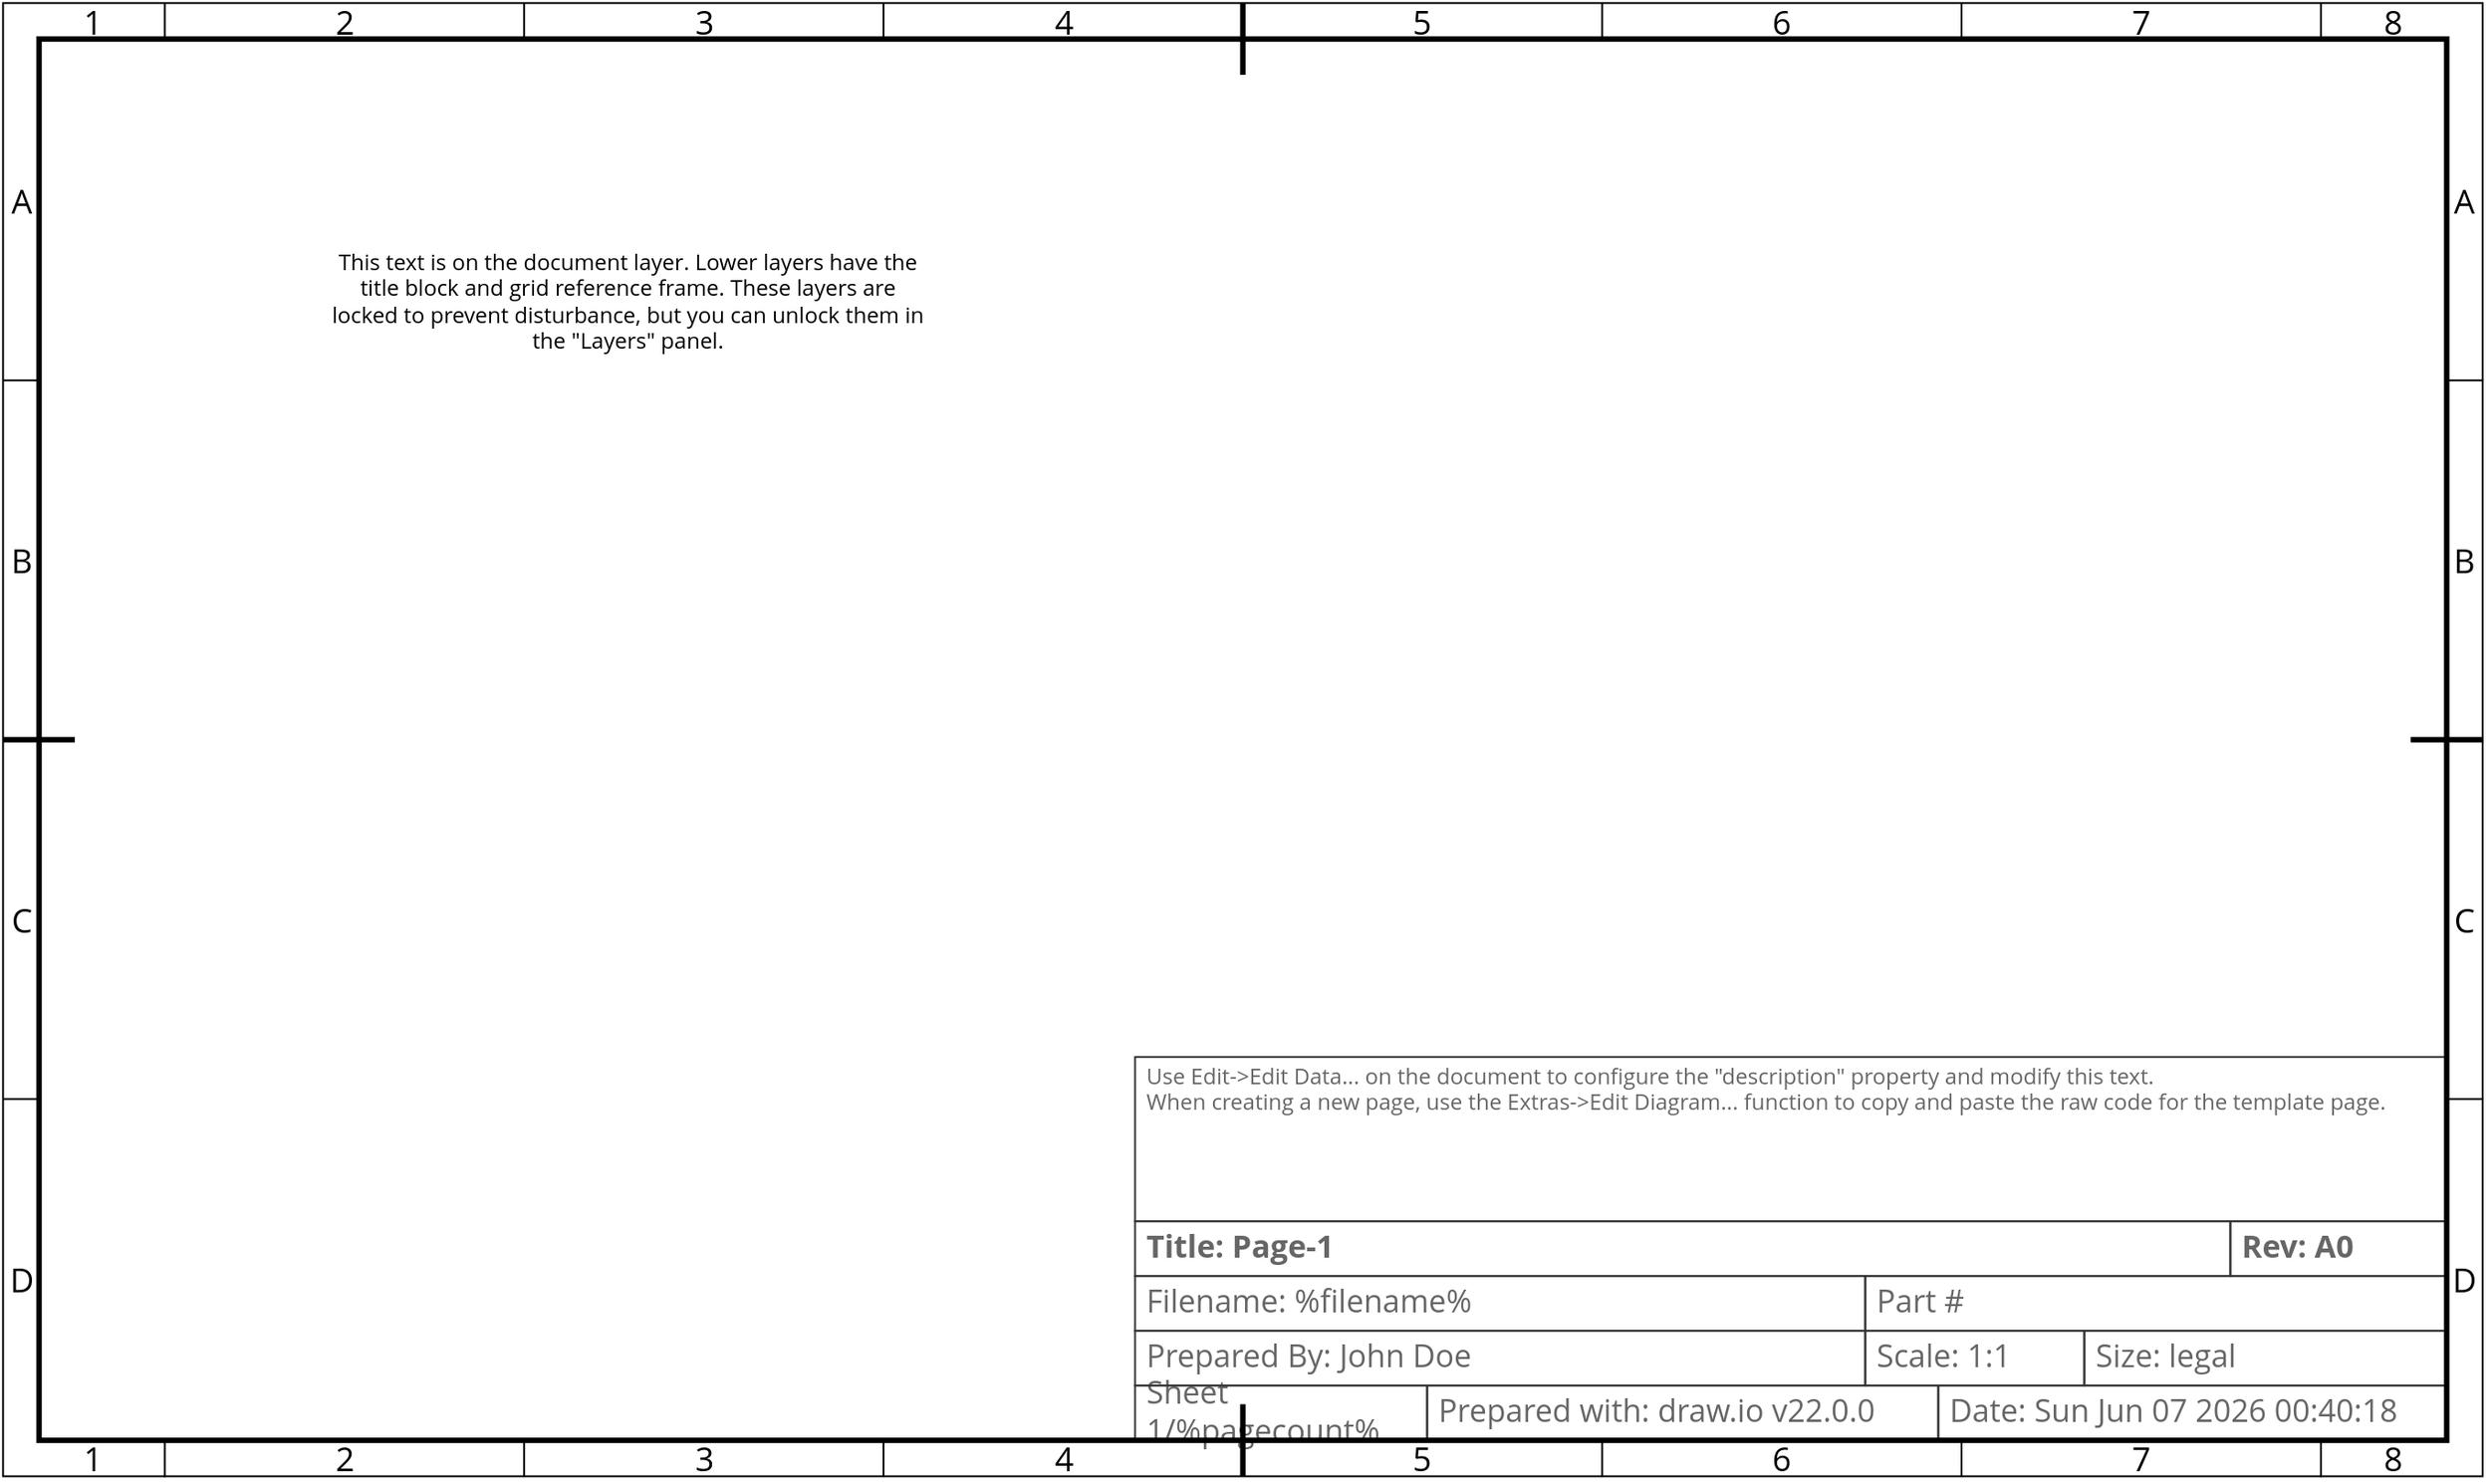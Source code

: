 <mxfile version="22.0.0" type="device">
  <diagram name="Page-1" id="fo18u6Ch1KVScq3Fo-Wy">
    <mxGraphModel dx="1898" dy="1139" grid="1" gridSize="10" guides="1" tooltips="1" connect="1" arrows="1" fold="1" page="1" pageScale="1" pageWidth="1400" pageHeight="850" math="0" shadow="0">
      <root>
        <object label="" description="Use Edit-&gt;Edit Data... on the document to configure the &quot;description&quot; property and modify this text.&#xa;When creating a new page, use the Extras-&gt;Edit Diagram... function to copy and paste the raw code for the template page." rev="A0" size="legal" scale="1:1" author="John Doe" part_num="" dwg_no="" serial_num="" extra_label="Part #" id="0">
          <mxCell />
        </object>
        <object label="Title Block" id="1">
          <mxCell style="locked=1;" parent="0" />
        </object>
        <mxCell id="BJZrzUYKFe9HMTDBOYGV-1" value="" style="rounded=0;whiteSpace=wrap;html=1;fillColor=none;movable=1;resizable=1;rotatable=1;deletable=1;editable=1;locked=0;connectable=1;" parent="1" vertex="1">
          <mxGeometry x="19.685" y="19.685" width="1358.265" height="807.085" as="geometry" />
        </mxCell>
        <mxCell id="BJZrzUYKFe9HMTDBOYGV-2" value="" style="rounded=0;whiteSpace=wrap;html=1;fillColor=none;strokeWidth=1;movable=1;resizable=1;rotatable=1;deletable=1;editable=1;locked=0;connectable=1;" parent="1" vertex="1">
          <mxGeometry x="39.37" y="39.37" width="1318.895" height="767.715" as="geometry" />
        </mxCell>
        <mxCell id="h7L3MlKvrl_dhOmhB3lf-10" value="Prepared with: draw.io v22.0.0" style="strokeWidth=1;shadow=0;dashed=0;align=center;html=1;shape=mxgraph.mockup.text.textBox;fontColor=#666666;align=left;fontSize=17;spacingLeft=4;spacingTop=-3;whiteSpace=wrap;strokeColor=#333333;mainText=;fillColor=none;fontFamily=Open Sans;movable=1;resizable=1;rotatable=1;deletable=1;editable=1;locked=0;connectable=1;" parent="1" vertex="1">
          <mxGeometry x="799.77" y="777.08" width="280" height="30" as="geometry" />
        </mxCell>
        <object label="&lt;div align=&quot;left&quot;&gt;Sheet&amp;nbsp; %pagenumber%/%pagecount%&lt;/div&gt;" placeholders="1" id="h7L3MlKvrl_dhOmhB3lf-12">
          <mxCell style="strokeWidth=1;shadow=0;dashed=0;align=left;html=1;shape=mxgraph.mockup.text.textBox;fontColor=#666666;align=left;fontSize=17;spacingLeft=4;spacingTop=-3;whiteSpace=wrap;strokeColor=#333333;mainText=;fillColor=none;fontFamily=Open Sans;movable=1;resizable=1;rotatable=1;deletable=1;editable=1;locked=0;connectable=1;" parent="1" vertex="1">
            <mxGeometry x="639.77" y="777.08" width="160" height="30" as="geometry" />
          </mxCell>
        </object>
        <object label="Date: &lt;font style=&quot;font-size: 17px;&quot;&gt;%date{ddd mmm dd yyyy HH:MM:ss}%&lt;/font&gt;" placeholders="1" id="h7L3MlKvrl_dhOmhB3lf-13">
          <mxCell style="strokeWidth=1;shadow=0;dashed=0;align=center;html=1;shape=mxgraph.mockup.text.textBox;fontColor=#666666;align=left;fontSize=17;spacingLeft=4;spacingTop=-3;whiteSpace=wrap;strokeColor=#333333;mainText=;fillColor=none;fontFamily=Open Sans;movable=1;resizable=1;rotatable=1;deletable=1;editable=1;locked=0;connectable=1;" parent="1" vertex="1">
            <mxGeometry x="1079.77" y="777.08" width="278.5" height="30" as="geometry" />
          </mxCell>
        </object>
        <object label="&lt;b&gt;Title: %page%&lt;/b&gt;" placeholders="1" id="h7L3MlKvrl_dhOmhB3lf-14">
          <mxCell style="strokeWidth=1;shadow=0;dashed=0;align=center;html=1;shape=mxgraph.mockup.text.textBox;fontColor=#666666;align=left;fontSize=17;spacingLeft=4;spacingTop=-3;whiteSpace=wrap;strokeColor=#333333;mainText=;fillColor=none;fontFamily=Open Sans;movable=1;resizable=1;rotatable=1;deletable=1;editable=1;locked=0;connectable=1;" parent="1" vertex="1">
            <mxGeometry x="639.77" y="687.08" width="600" height="30" as="geometry" />
          </mxCell>
        </object>
        <object label="Filename: %filename%" placeholders="1" id="h7L3MlKvrl_dhOmhB3lf-15">
          <mxCell style="strokeWidth=1;shadow=0;dashed=0;align=center;html=1;shape=mxgraph.mockup.text.textBox;fontColor=#666666;align=left;fontSize=17;spacingLeft=4;spacingTop=-3;whiteSpace=wrap;strokeColor=#333333;mainText=;fillColor=none;fontFamily=Open Sans;movable=1;resizable=1;rotatable=1;deletable=1;editable=1;locked=0;connectable=1;" parent="1" vertex="1">
            <mxGeometry x="639.77" y="717.08" width="400" height="30" as="geometry" />
          </mxCell>
        </object>
        <object label="&lt;div align=&quot;left&quot;&gt;%description%&lt;/div&gt;" placeholders="1" id="h7L3MlKvrl_dhOmhB3lf-16">
          <mxCell style="strokeWidth=1;shadow=0;dashed=0;html=1;shape=mxgraph.mockup.text.textBox;fontColor=#666666;align=left;verticalAlign=top;fontSize=12;spacingLeft=4;spacingTop=-3;whiteSpace=wrap;strokeColor=#333333;mainText=;fillColor=none;fontFamily=Open Sans;movable=1;resizable=1;rotatable=1;deletable=1;editable=1;locked=0;connectable=1;" parent="1" vertex="1">
            <mxGeometry x="639.77" y="597.08" width="718.5" height="90" as="geometry" />
          </mxCell>
        </object>
        <object label="&lt;b&gt;Rev: %rev%&lt;br&gt;&lt;/b&gt;" placeholders="1" id="EyKvBmyPNv_MzgSUc5b6-1">
          <mxCell style="strokeWidth=1;shadow=0;dashed=0;align=center;html=1;shape=mxgraph.mockup.text.textBox;fontColor=#666666;align=left;fontSize=17;spacingLeft=4;spacingTop=-3;whiteSpace=wrap;strokeColor=#333333;mainText=;fillColor=none;fontFamily=Open Sans;movable=1;resizable=1;rotatable=1;deletable=1;editable=1;locked=0;connectable=1;" parent="1" vertex="1">
            <mxGeometry x="1239.77" y="687.08" width="118.5" height="30" as="geometry" />
          </mxCell>
        </object>
        <object label="&lt;div align=&quot;left&quot;&gt;Size: %size%&lt;/div&gt;" placeholders="1" id="kxruepuoSyuf0zwoeRE9-5">
          <mxCell style="strokeWidth=1;shadow=0;dashed=0;align=left;html=1;shape=mxgraph.mockup.text.textBox;fontColor=#666666;align=left;fontSize=17;spacingLeft=4;spacingTop=-3;whiteSpace=wrap;strokeColor=#333333;mainText=;fillColor=none;fontFamily=Open Sans;movable=1;resizable=1;rotatable=1;deletable=1;editable=1;locked=0;connectable=1;" parent="1" vertex="1">
            <mxGeometry x="1159.77" y="747.08" width="198.5" height="30" as="geometry" />
          </mxCell>
        </object>
        <object label="&lt;div align=&quot;left&quot;&gt;Scale: %scale%&lt;/div&gt;" placeholders="1" id="kxruepuoSyuf0zwoeRE9-6">
          <mxCell style="strokeWidth=1;shadow=0;dashed=0;align=left;html=1;shape=mxgraph.mockup.text.textBox;fontColor=#666666;align=left;fontSize=17;spacingLeft=4;spacingTop=-3;whiteSpace=wrap;strokeColor=#333333;mainText=;fillColor=none;fontFamily=Open Sans;movable=1;resizable=1;rotatable=1;deletable=1;editable=1;locked=0;connectable=1;" parent="1" vertex="1">
            <mxGeometry x="1039.77" y="747.08" width="120" height="30" as="geometry" />
          </mxCell>
        </object>
        <object label="Prepared By: %author%" placeholders="1" id="kxruepuoSyuf0zwoeRE9-7">
          <mxCell style="strokeWidth=1;shadow=0;dashed=0;align=center;html=1;shape=mxgraph.mockup.text.textBox;fontColor=#666666;align=left;fontSize=17;spacingLeft=4;spacingTop=-3;whiteSpace=wrap;strokeColor=#333333;mainText=;fillColor=none;fontFamily=Open Sans;movable=1;resizable=1;rotatable=1;deletable=1;editable=1;locked=0;connectable=1;" parent="1" vertex="1">
            <mxGeometry x="639.77" y="747.08" width="400" height="30" as="geometry" />
          </mxCell>
        </object>
        <object label="%extra_label% %dwg_no%%part_num%%serial_num%" placeholders="1" id="kxruepuoSyuf0zwoeRE9-8">
          <mxCell style="strokeWidth=1;shadow=0;dashed=0;align=center;html=1;shape=mxgraph.mockup.text.textBox;fontColor=#666666;align=left;fontSize=17;spacingLeft=4;spacingTop=-3;whiteSpace=wrap;strokeColor=#333333;mainText=;fillColor=none;fontFamily=Open Sans;movable=1;resizable=1;rotatable=1;deletable=1;editable=1;locked=0;connectable=1;" parent="1" vertex="1">
            <mxGeometry x="1039.77" y="717.08" width="318.5" height="30" as="geometry" />
          </mxCell>
        </object>
        <mxCell id="BJZrzUYKFe9HMTDBOYGV-4" value="" style="endArrow=none;html=1;rounded=0;strokeWidth=3;targetPerimeterSpacing=0;movable=1;resizable=1;rotatable=1;deletable=1;editable=1;locked=0;connectable=1;" parent="1" edge="1">
          <mxGeometry width="50" height="50" relative="1" as="geometry">
            <mxPoint x="698.82" y="59" as="sourcePoint" />
            <mxPoint x="698.82" y="19.68" as="targetPoint" />
          </mxGeometry>
        </mxCell>
        <mxCell id="BJZrzUYKFe9HMTDBOYGV-11" value="" style="endArrow=none;html=1;rounded=0;strokeWidth=3;movable=1;resizable=1;rotatable=1;deletable=1;editable=1;locked=0;connectable=1;" parent="1" edge="1">
          <mxGeometry width="50" height="50" relative="1" as="geometry">
            <mxPoint x="19.88" y="423.23" as="sourcePoint" />
            <mxPoint x="59" y="423.23" as="targetPoint" />
          </mxGeometry>
        </mxCell>
        <mxCell id="BJZrzUYKFe9HMTDBOYGV-27" value="" style="endArrow=none;html=1;rounded=0;movable=1;resizable=1;rotatable=1;deletable=1;editable=1;locked=0;connectable=1;" parent="1" edge="1">
          <mxGeometry width="50" height="50" relative="1" as="geometry">
            <mxPoint x="895.67" y="39.68" as="sourcePoint" />
            <mxPoint x="895.67" y="19.68" as="targetPoint" />
          </mxGeometry>
        </mxCell>
        <mxCell id="BJZrzUYKFe9HMTDBOYGV-34" value="" style="endArrow=none;html=1;rounded=0;movable=1;resizable=1;rotatable=1;deletable=1;editable=1;locked=0;connectable=1;" parent="1" edge="1">
          <mxGeometry width="50" height="50" relative="1" as="geometry">
            <mxPoint x="1092.522" y="39.68" as="sourcePoint" />
            <mxPoint x="1092.522" y="19.68" as="targetPoint" />
          </mxGeometry>
        </mxCell>
        <mxCell id="BJZrzUYKFe9HMTDBOYGV-35" value="" style="endArrow=none;html=1;rounded=0;movable=1;resizable=1;rotatable=1;deletable=1;editable=1;locked=0;connectable=1;" parent="1" edge="1">
          <mxGeometry width="50" height="50" relative="1" as="geometry">
            <mxPoint x="501.965" y="39.68" as="sourcePoint" />
            <mxPoint x="501.965" y="19.68" as="targetPoint" />
          </mxGeometry>
        </mxCell>
        <mxCell id="BJZrzUYKFe9HMTDBOYGV-36" value="" style="endArrow=none;html=1;rounded=0;movable=1;resizable=1;rotatable=1;deletable=1;editable=1;locked=0;connectable=1;" parent="1" edge="1">
          <mxGeometry width="50" height="50" relative="1" as="geometry">
            <mxPoint x="305.117" y="39.68" as="sourcePoint" />
            <mxPoint x="305.117" y="19.68" as="targetPoint" />
          </mxGeometry>
        </mxCell>
        <mxCell id="BJZrzUYKFe9HMTDBOYGV-45" value="" style="endArrow=none;html=1;rounded=0;movable=1;resizable=1;rotatable=1;deletable=1;editable=1;locked=0;connectable=1;" parent="1" edge="1">
          <mxGeometry width="50" height="50" relative="1" as="geometry">
            <mxPoint x="19.69" y="226.38" as="sourcePoint" />
            <mxPoint x="39.74" y="226.38" as="targetPoint" />
          </mxGeometry>
        </mxCell>
        <mxCell id="BJZrzUYKFe9HMTDBOYGV-46" value="" style="endArrow=none;html=1;rounded=0;movable=1;resizable=1;rotatable=1;deletable=1;editable=1;locked=0;connectable=1;" parent="1" edge="1">
          <mxGeometry width="50" height="50" relative="1" as="geometry">
            <mxPoint x="19.683" y="620.083" as="sourcePoint" />
            <mxPoint x="39.733" y="620.083" as="targetPoint" />
          </mxGeometry>
        </mxCell>
        <mxCell id="BJZrzUYKFe9HMTDBOYGV-49" value="A" style="text;html=1;strokeColor=none;fillColor=none;align=center;verticalAlign=middle;whiteSpace=wrap;rounded=0;fontFamily=Open Sans;fontSize=18;movable=1;resizable=1;rotatable=1;deletable=1;editable=1;locked=0;connectable=1;" parent="1" vertex="1">
          <mxGeometry x="19.87" y="118.11" width="19.685" height="19.685" as="geometry" />
        </mxCell>
        <mxCell id="BJZrzUYKFe9HMTDBOYGV-52" value="B" style="text;html=1;strokeColor=none;fillColor=none;align=center;verticalAlign=middle;whiteSpace=wrap;rounded=0;fontFamily=Open Sans;fontSize=18;movable=1;resizable=1;rotatable=1;deletable=1;editable=1;locked=0;connectable=1;" parent="1" vertex="1">
          <mxGeometry x="19.862" y="314.963" width="19.685" height="19.685" as="geometry" />
        </mxCell>
        <mxCell id="BJZrzUYKFe9HMTDBOYGV-53" value="C" style="text;html=1;strokeColor=none;fillColor=none;align=center;verticalAlign=middle;whiteSpace=wrap;rounded=0;fontFamily=Open Sans;fontSize=18;movable=1;resizable=1;rotatable=1;deletable=1;editable=1;locked=0;connectable=1;" parent="1" vertex="1">
          <mxGeometry x="19.855" y="511.815" width="19.685" height="19.685" as="geometry" />
        </mxCell>
        <mxCell id="BJZrzUYKFe9HMTDBOYGV-54" value="D" style="text;html=1;strokeColor=none;fillColor=none;align=center;verticalAlign=middle;whiteSpace=wrap;rounded=0;fontFamily=Open Sans;fontSize=18;movable=1;resizable=1;rotatable=1;deletable=1;editable=1;locked=0;connectable=1;" parent="1" vertex="1">
          <mxGeometry x="19.858" y="708.66" width="19.685" height="19.685" as="geometry" />
        </mxCell>
        <mxCell id="BJZrzUYKFe9HMTDBOYGV-59" value="2" style="text;html=1;strokeColor=none;fillColor=none;align=center;verticalAlign=middle;whiteSpace=wrap;rounded=0;fontFamily=Open Sans;fontSize=18;movable=1;resizable=1;rotatable=1;deletable=1;editable=1;locked=0;connectable=1;" parent="1" vertex="1">
          <mxGeometry x="196.853" y="19.843" width="19.685" height="19.685" as="geometry" />
        </mxCell>
        <mxCell id="BJZrzUYKFe9HMTDBOYGV-60" value="3" style="text;html=1;strokeColor=none;fillColor=none;align=center;verticalAlign=middle;whiteSpace=wrap;rounded=0;fontFamily=Open Sans;fontSize=18;movable=1;resizable=1;rotatable=1;deletable=1;editable=1;locked=0;connectable=1;" parent="1" vertex="1">
          <mxGeometry x="393.705" y="19.845" width="19.685" height="19.685" as="geometry" />
        </mxCell>
        <mxCell id="BJZrzUYKFe9HMTDBOYGV-61" value="4" style="text;html=1;strokeColor=none;fillColor=none;align=center;verticalAlign=middle;whiteSpace=wrap;rounded=0;fontFamily=Open Sans;fontSize=18;movable=1;resizable=1;rotatable=1;deletable=1;editable=1;locked=0;connectable=1;" parent="1" vertex="1">
          <mxGeometry x="590.548" y="19.838" width="19.685" height="19.685" as="geometry" />
        </mxCell>
        <mxCell id="BJZrzUYKFe9HMTDBOYGV-62" value="5" style="text;html=1;strokeColor=none;fillColor=none;align=center;verticalAlign=middle;whiteSpace=wrap;rounded=0;fontFamily=Open Sans;fontSize=18;movable=1;resizable=1;rotatable=1;deletable=1;editable=1;locked=0;connectable=1;" parent="1" vertex="1">
          <mxGeometry x="787.4" y="19.84" width="19.685" height="19.685" as="geometry" />
        </mxCell>
        <mxCell id="BJZrzUYKFe9HMTDBOYGV-63" value="6" style="text;html=1;strokeColor=none;fillColor=none;align=center;verticalAlign=middle;whiteSpace=wrap;rounded=0;fontFamily=Open Sans;fontSize=18;movable=1;resizable=1;rotatable=1;deletable=1;editable=1;locked=0;connectable=1;" parent="1" vertex="1">
          <mxGeometry x="984.252" y="19.833" width="19.685" height="19.685" as="geometry" />
        </mxCell>
        <mxCell id="BJZrzUYKFe9HMTDBOYGV-64" value="7" style="text;html=1;strokeColor=none;fillColor=none;align=center;verticalAlign=middle;whiteSpace=wrap;rounded=0;fontFamily=Open Sans;fontSize=18;movable=1;resizable=1;rotatable=1;deletable=1;editable=1;locked=0;connectable=1;" parent="1" vertex="1">
          <mxGeometry x="1181.095" y="19.835" width="19.685" height="19.685" as="geometry" />
        </mxCell>
        <mxCell id="aNNS-lFJjclhAKfUbxhU-13" value="" style="endArrow=none;html=1;rounded=0;strokeWidth=3;movable=1;resizable=1;rotatable=1;deletable=1;editable=1;locked=0;connectable=1;" parent="1" edge="1">
          <mxGeometry width="50" height="50" relative="1" as="geometry">
            <mxPoint x="1338.58" y="423.23" as="sourcePoint" />
            <mxPoint x="1378.258" y="423.23" as="targetPoint" />
          </mxGeometry>
        </mxCell>
        <mxCell id="aNNS-lFJjclhAKfUbxhU-14" value="" style="endArrow=none;html=1;rounded=0;movable=1;resizable=1;rotatable=1;deletable=1;editable=1;locked=0;connectable=1;" parent="1" edge="1">
          <mxGeometry width="50" height="50" relative="1" as="geometry">
            <mxPoint x="1358.389" y="226.379" as="sourcePoint" />
            <mxPoint x="1378.438" y="226.379" as="targetPoint" />
          </mxGeometry>
        </mxCell>
        <mxCell id="aNNS-lFJjclhAKfUbxhU-15" value="" style="endArrow=none;html=1;rounded=0;movable=1;resizable=1;rotatable=1;deletable=1;editable=1;locked=0;connectable=1;" parent="1" edge="1">
          <mxGeometry width="50" height="50" relative="1" as="geometry">
            <mxPoint x="1358.381" y="620.081" as="sourcePoint" />
            <mxPoint x="1378.431" y="620.081" as="targetPoint" />
          </mxGeometry>
        </mxCell>
        <mxCell id="aNNS-lFJjclhAKfUbxhU-16" value="A" style="text;html=1;strokeColor=none;fillColor=none;align=center;verticalAlign=middle;whiteSpace=wrap;rounded=0;fontFamily=Open Sans;fontSize=18;movable=1;resizable=1;rotatable=1;deletable=1;editable=1;locked=0;connectable=1;" parent="1" vertex="1">
          <mxGeometry x="1358.313" y="118.11" width="19.685" height="19.685" as="geometry" />
        </mxCell>
        <mxCell id="aNNS-lFJjclhAKfUbxhU-17" value="B" style="text;html=1;strokeColor=none;fillColor=none;align=center;verticalAlign=middle;whiteSpace=wrap;rounded=0;fontFamily=Open Sans;fontSize=18;movable=1;resizable=1;rotatable=1;deletable=1;editable=1;locked=0;connectable=1;" parent="1" vertex="1">
          <mxGeometry x="1358.313" y="314.96" width="19.685" height="19.685" as="geometry" />
        </mxCell>
        <mxCell id="aNNS-lFJjclhAKfUbxhU-18" value="C" style="text;html=1;strokeColor=none;fillColor=none;align=center;verticalAlign=middle;whiteSpace=wrap;rounded=0;fontFamily=Open Sans;fontSize=18;movable=1;resizable=1;rotatable=1;deletable=1;editable=1;locked=0;connectable=1;" parent="1" vertex="1">
          <mxGeometry x="1358.313" y="511.81" width="19.685" height="19.685" as="geometry" />
        </mxCell>
        <mxCell id="aNNS-lFJjclhAKfUbxhU-19" value="D" style="text;html=1;strokeColor=none;fillColor=none;align=center;verticalAlign=middle;whiteSpace=wrap;rounded=0;fontFamily=Open Sans;fontSize=18;movable=1;resizable=1;rotatable=1;deletable=1;editable=1;locked=0;connectable=1;" parent="1" vertex="1">
          <mxGeometry x="1358.313" y="708.66" width="19.685" height="19.685" as="geometry" />
        </mxCell>
        <mxCell id="aq01dsY-MwGIsHQoAV8A-10" value="" style="endArrow=none;html=1;rounded=0;movable=1;resizable=1;rotatable=1;deletable=1;editable=1;locked=0;connectable=1;" edge="1" parent="1">
          <mxGeometry width="50" height="50" relative="1" as="geometry">
            <mxPoint x="108.264" y="39.847" as="sourcePoint" />
            <mxPoint x="108.264" y="19.847" as="targetPoint" />
          </mxGeometry>
        </mxCell>
        <mxCell id="aq01dsY-MwGIsHQoAV8A-11" value="1" style="text;html=1;strokeColor=none;fillColor=none;align=center;verticalAlign=middle;whiteSpace=wrap;rounded=0;fontFamily=Open Sans;fontSize=18;movable=1;resizable=1;rotatable=1;deletable=1;editable=1;locked=0;connectable=1;" vertex="1" parent="1">
          <mxGeometry x="59.06" y="19.85" width="19.685" height="19.685" as="geometry" />
        </mxCell>
        <mxCell id="aq01dsY-MwGIsHQoAV8A-14" value="" style="endArrow=none;html=1;rounded=0;movable=1;resizable=1;rotatable=1;deletable=1;editable=1;locked=0;connectable=1;" edge="1" parent="1">
          <mxGeometry width="50" height="50" relative="1" as="geometry">
            <mxPoint x="1289.371" y="39.849" as="sourcePoint" />
            <mxPoint x="1289.371" y="19.848" as="targetPoint" />
          </mxGeometry>
        </mxCell>
        <mxCell id="aq01dsY-MwGIsHQoAV8A-15" value="8" style="text;html=1;strokeColor=none;fillColor=none;align=center;verticalAlign=middle;whiteSpace=wrap;rounded=0;fontFamily=Open Sans;fontSize=18;movable=1;resizable=1;rotatable=1;deletable=1;editable=1;locked=0;connectable=1;" vertex="1" parent="1">
          <mxGeometry x="1318.893" y="19.684" width="19.685" height="19.685" as="geometry" />
        </mxCell>
        <mxCell id="aq01dsY-MwGIsHQoAV8A-16" value="" style="endArrow=none;html=1;rounded=0;strokeWidth=3;targetPerimeterSpacing=0;movable=1;resizable=1;rotatable=1;deletable=1;editable=1;locked=0;connectable=1;" edge="1" parent="1">
          <mxGeometry width="50" height="50" relative="1" as="geometry">
            <mxPoint x="698.82" y="826.928" as="sourcePoint" />
            <mxPoint x="698.82" y="787.3" as="targetPoint" />
          </mxGeometry>
        </mxCell>
        <mxCell id="aq01dsY-MwGIsHQoAV8A-17" value="" style="endArrow=none;html=1;rounded=0;movable=1;resizable=1;rotatable=1;deletable=1;editable=1;locked=0;connectable=1;" edge="1" parent="1">
          <mxGeometry width="50" height="50" relative="1" as="geometry">
            <mxPoint x="895.668" y="827.078" as="sourcePoint" />
            <mxPoint x="895.668" y="807.078" as="targetPoint" />
          </mxGeometry>
        </mxCell>
        <mxCell id="aq01dsY-MwGIsHQoAV8A-18" value="" style="endArrow=none;html=1;rounded=0;movable=1;resizable=1;rotatable=1;deletable=1;editable=1;locked=0;connectable=1;" edge="1" parent="1">
          <mxGeometry width="50" height="50" relative="1" as="geometry">
            <mxPoint x="1092.521" y="827.078" as="sourcePoint" />
            <mxPoint x="1092.521" y="807.078" as="targetPoint" />
          </mxGeometry>
        </mxCell>
        <mxCell id="aq01dsY-MwGIsHQoAV8A-19" value="" style="endArrow=none;html=1;rounded=0;movable=1;resizable=1;rotatable=1;deletable=1;editable=1;locked=0;connectable=1;" edge="1" parent="1">
          <mxGeometry width="50" height="50" relative="1" as="geometry">
            <mxPoint x="501.963" y="827.078" as="sourcePoint" />
            <mxPoint x="501.963" y="807.078" as="targetPoint" />
          </mxGeometry>
        </mxCell>
        <mxCell id="aq01dsY-MwGIsHQoAV8A-20" value="" style="endArrow=none;html=1;rounded=0;movable=1;resizable=1;rotatable=1;deletable=1;editable=1;locked=0;connectable=1;" edge="1" parent="1">
          <mxGeometry width="50" height="50" relative="1" as="geometry">
            <mxPoint x="305.116" y="827.078" as="sourcePoint" />
            <mxPoint x="305.116" y="807.078" as="targetPoint" />
          </mxGeometry>
        </mxCell>
        <mxCell id="aq01dsY-MwGIsHQoAV8A-21" value="2" style="text;html=1;strokeColor=none;fillColor=none;align=center;verticalAlign=middle;whiteSpace=wrap;rounded=0;fontFamily=Open Sans;fontSize=18;movable=1;resizable=1;rotatable=1;deletable=1;editable=1;locked=0;connectable=1;" vertex="1" parent="1">
          <mxGeometry x="196.851" y="807.241" width="19.685" height="19.685" as="geometry" />
        </mxCell>
        <mxCell id="aq01dsY-MwGIsHQoAV8A-22" value="3" style="text;html=1;strokeColor=none;fillColor=none;align=center;verticalAlign=middle;whiteSpace=wrap;rounded=0;fontFamily=Open Sans;fontSize=18;movable=1;resizable=1;rotatable=1;deletable=1;editable=1;locked=0;connectable=1;" vertex="1" parent="1">
          <mxGeometry x="393.704" y="807.243" width="19.685" height="19.685" as="geometry" />
        </mxCell>
        <mxCell id="aq01dsY-MwGIsHQoAV8A-23" value="4" style="text;html=1;strokeColor=none;fillColor=none;align=center;verticalAlign=middle;whiteSpace=wrap;rounded=0;fontFamily=Open Sans;fontSize=18;movable=1;resizable=1;rotatable=1;deletable=1;editable=1;locked=0;connectable=1;" vertex="1" parent="1">
          <mxGeometry x="590.546" y="807.236" width="19.685" height="19.685" as="geometry" />
        </mxCell>
        <mxCell id="aq01dsY-MwGIsHQoAV8A-24" value="5" style="text;html=1;strokeColor=none;fillColor=none;align=center;verticalAlign=middle;whiteSpace=wrap;rounded=0;fontFamily=Open Sans;fontSize=18;movable=1;resizable=1;rotatable=1;deletable=1;editable=1;locked=0;connectable=1;" vertex="1" parent="1">
          <mxGeometry x="787.398" y="807.238" width="19.685" height="19.685" as="geometry" />
        </mxCell>
        <mxCell id="aq01dsY-MwGIsHQoAV8A-25" value="6" style="text;html=1;strokeColor=none;fillColor=none;align=center;verticalAlign=middle;whiteSpace=wrap;rounded=0;fontFamily=Open Sans;fontSize=18;movable=1;resizable=1;rotatable=1;deletable=1;editable=1;locked=0;connectable=1;" vertex="1" parent="1">
          <mxGeometry x="984.251" y="807.231" width="19.685" height="19.685" as="geometry" />
        </mxCell>
        <mxCell id="aq01dsY-MwGIsHQoAV8A-26" value="7" style="text;html=1;strokeColor=none;fillColor=none;align=center;verticalAlign=middle;whiteSpace=wrap;rounded=0;fontFamily=Open Sans;fontSize=18;movable=1;resizable=1;rotatable=1;deletable=1;editable=1;locked=0;connectable=1;" vertex="1" parent="1">
          <mxGeometry x="1181.093" y="807.233" width="19.685" height="19.685" as="geometry" />
        </mxCell>
        <mxCell id="aq01dsY-MwGIsHQoAV8A-27" value="" style="endArrow=none;html=1;rounded=0;movable=1;resizable=1;rotatable=1;deletable=1;editable=1;locked=0;connectable=1;" edge="1" parent="1">
          <mxGeometry width="50" height="50" relative="1" as="geometry">
            <mxPoint x="108.263" y="827.245" as="sourcePoint" />
            <mxPoint x="108.263" y="807.245" as="targetPoint" />
          </mxGeometry>
        </mxCell>
        <mxCell id="aq01dsY-MwGIsHQoAV8A-28" value="1" style="text;html=1;strokeColor=none;fillColor=none;align=center;verticalAlign=middle;whiteSpace=wrap;rounded=0;fontFamily=Open Sans;fontSize=18;movable=1;resizable=1;rotatable=1;deletable=1;editable=1;locked=0;connectable=1;" vertex="1" parent="1">
          <mxGeometry x="59.058" y="807.248" width="19.685" height="19.685" as="geometry" />
        </mxCell>
        <mxCell id="aq01dsY-MwGIsHQoAV8A-29" value="" style="endArrow=none;html=1;rounded=0;movable=1;resizable=1;rotatable=1;deletable=1;editable=1;locked=0;connectable=1;" edge="1" parent="1">
          <mxGeometry width="50" height="50" relative="1" as="geometry">
            <mxPoint x="1289.369" y="827.247" as="sourcePoint" />
            <mxPoint x="1289.369" y="807.247" as="targetPoint" />
          </mxGeometry>
        </mxCell>
        <mxCell id="aq01dsY-MwGIsHQoAV8A-30" value="8" style="text;html=1;strokeColor=none;fillColor=none;align=center;verticalAlign=middle;whiteSpace=wrap;rounded=0;fontFamily=Open Sans;fontSize=18;movable=1;resizable=1;rotatable=1;deletable=1;editable=1;locked=0;connectable=1;" vertex="1" parent="1">
          <mxGeometry x="1318.892" y="807.082" width="19.685" height="19.685" as="geometry" />
        </mxCell>
        <object label="Drawing Frame" id="BJZrzUYKFe9HMTDBOYGV-83">
          <mxCell style="locked=1;" parent="0" />
        </object>
        <mxCell id="BJZrzUYKFe9HMTDBOYGV-84" value="" style="rounded=0;whiteSpace=wrap;html=1;fillColor=none;strokeWidth=3;movable=1;resizable=1;rotatable=1;deletable=1;editable=1;locked=0;connectable=1;" parent="BJZrzUYKFe9HMTDBOYGV-83" vertex="1">
          <mxGeometry x="39.373" y="39.37" width="1318.895" height="767.715" as="geometry" />
        </mxCell>
        <object label="Document" id="NbdiYjX3MhI7OpqD2NvG-1">
          <mxCell parent="0" />
        </object>
        <mxCell id="kxruepuoSyuf0zwoeRE9-1" value="This text is on the document layer. Lower layers have the title block and grid reference frame. These layers are locked to prevent disturbance, but you can unlock them in the &quot;Layers&quot; panel." style="text;html=1;strokeColor=none;fillColor=none;align=center;verticalAlign=middle;whiteSpace=wrap;rounded=0;fontFamily=Open Sans;movable=1;resizable=1;rotatable=1;deletable=1;editable=1;locked=0;connectable=1;" parent="NbdiYjX3MhI7OpqD2NvG-1" vertex="1">
          <mxGeometry x="196.85" y="147.64" width="330" height="70" as="geometry" />
        </mxCell>
      </root>
    </mxGraphModel>
  </diagram>
</mxfile>
